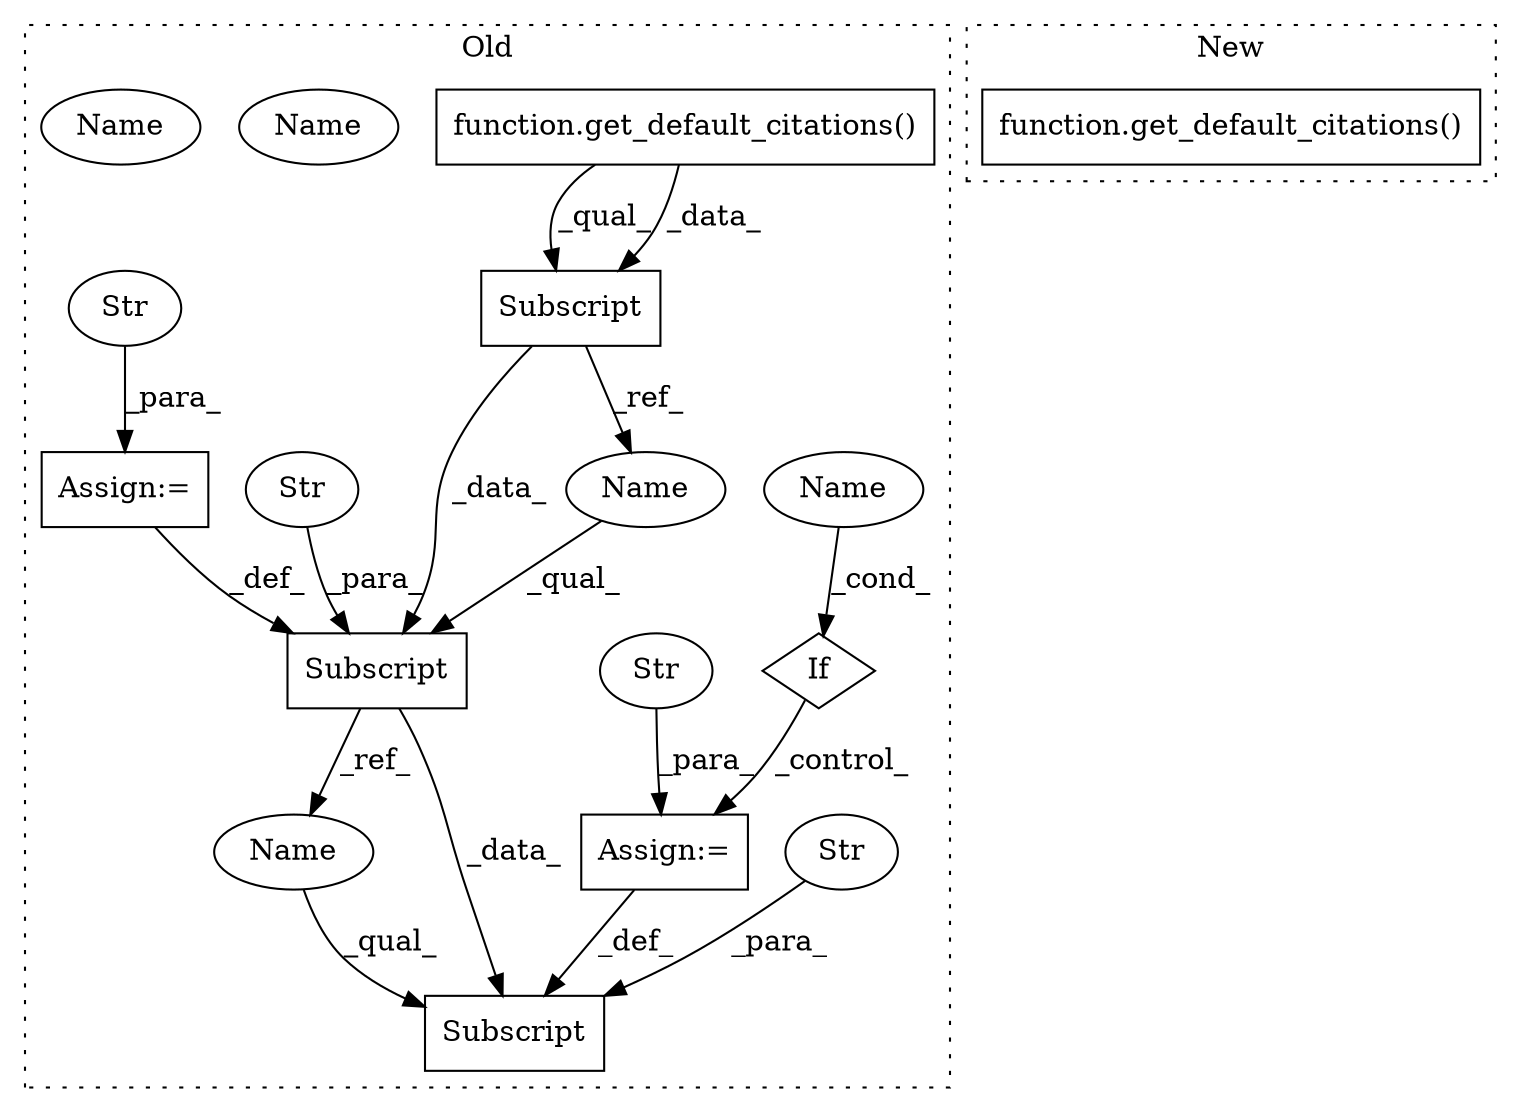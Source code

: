digraph G {
subgraph cluster0 {
1 [label="Subscript" a="63" s="2865,0" l="30,0" shape="box"];
3 [label="Str" a="66" s="2870" l="24" shape="ellipse"];
4 [label="Subscript" a="63" s="2748,0" l="20,0" shape="box"];
5 [label="function.get_default_citations()" a="75" s="2657" l="23" shape="box"];
6 [label="Assign:=" a="68" s="2895" l="3" shape="box"];
7 [label="Str" a="66" s="2898" l="28" shape="ellipse"];
8 [label="Str" a="66" s="2753" l="14" shape="ellipse"];
9 [label="Subscript" a="63" s="2685,0" l="12,0" shape="box"];
10 [label="Assign:=" a="68" s="2768" l="3" shape="box"];
11 [label="Str" a="66" s="2771" l="64" shape="ellipse"];
12 [label="If" a="96" s="2840" l="3" shape="diamond"];
13 [label="Name" a="87" s="2843" l="12" shape="ellipse"];
14 [label="Name" a="87" s="2843" l="12" shape="ellipse"];
15 [label="Name" a="87" s="2865" l="4" shape="ellipse"];
16 [label="Name" a="87" s="2748" l="4" shape="ellipse"];
17 [label="Name" a="87" s="2843" l="12" shape="ellipse"];
label = "Old";
style="dotted";
}
subgraph cluster1 {
2 [label="function.get_default_citations()" a="75" s="2645" l="129" shape="box"];
label = "New";
style="dotted";
}
3 -> 1 [label="_para_"];
4 -> 15 [label="_ref_"];
4 -> 1 [label="_data_"];
5 -> 9 [label="_qual_"];
5 -> 9 [label="_data_"];
6 -> 1 [label="_def_"];
7 -> 6 [label="_para_"];
8 -> 4 [label="_para_"];
9 -> 16 [label="_ref_"];
9 -> 4 [label="_data_"];
10 -> 4 [label="_def_"];
11 -> 10 [label="_para_"];
12 -> 6 [label="_control_"];
15 -> 1 [label="_qual_"];
16 -> 4 [label="_qual_"];
17 -> 12 [label="_cond_"];
}